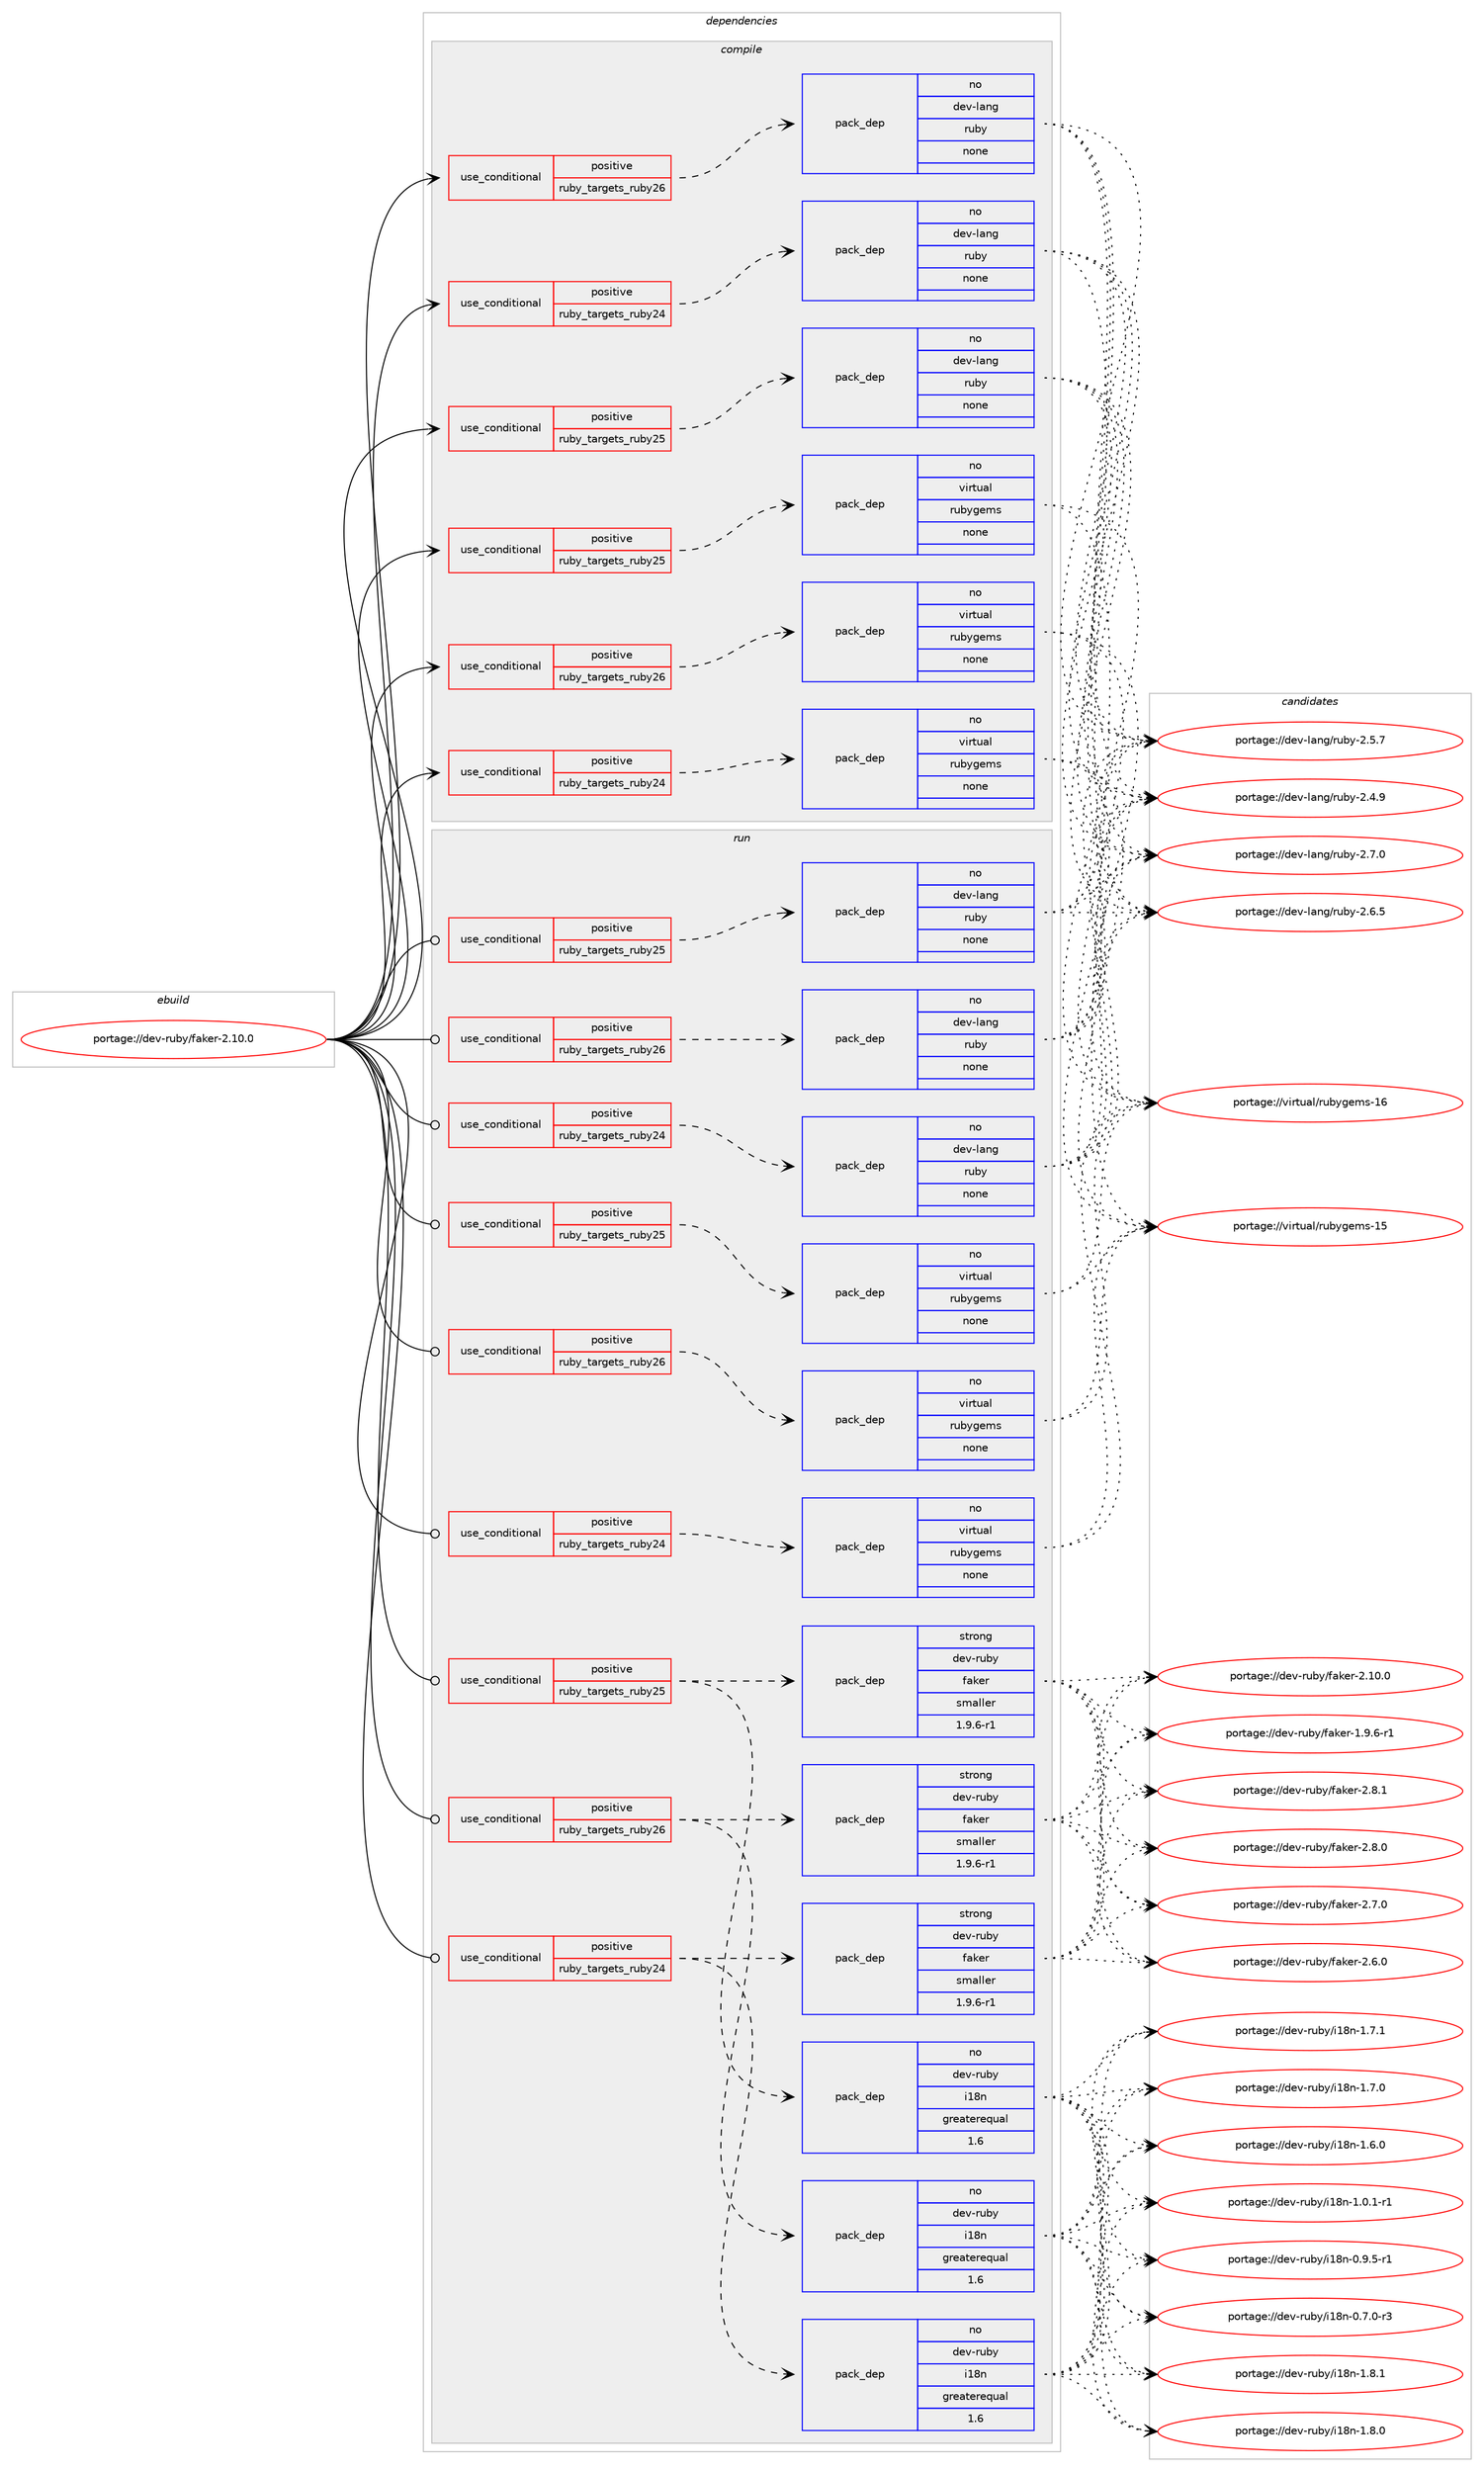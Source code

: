 digraph prolog {

# *************
# Graph options
# *************

newrank=true;
concentrate=true;
compound=true;
graph [rankdir=LR,fontname=Helvetica,fontsize=10,ranksep=1.5];#, ranksep=2.5, nodesep=0.2];
edge  [arrowhead=vee];
node  [fontname=Helvetica,fontsize=10];

# **********
# The ebuild
# **********

subgraph cluster_leftcol {
color=gray;
label=<<i>ebuild</i>>;
id [label="portage://dev-ruby/faker-2.10.0", color=red, width=4, href="../dev-ruby/faker-2.10.0.svg"];
}

# ****************
# The dependencies
# ****************

subgraph cluster_midcol {
color=gray;
label=<<i>dependencies</i>>;
subgraph cluster_compile {
fillcolor="#eeeeee";
style=filled;
label=<<i>compile</i>>;
subgraph cond87890 {
dependency357241 [label=<<TABLE BORDER="0" CELLBORDER="1" CELLSPACING="0" CELLPADDING="4"><TR><TD ROWSPAN="3" CELLPADDING="10">use_conditional</TD></TR><TR><TD>positive</TD></TR><TR><TD>ruby_targets_ruby24</TD></TR></TABLE>>, shape=none, color=red];
subgraph pack264538 {
dependency357242 [label=<<TABLE BORDER="0" CELLBORDER="1" CELLSPACING="0" CELLPADDING="4" WIDTH="220"><TR><TD ROWSPAN="6" CELLPADDING="30">pack_dep</TD></TR><TR><TD WIDTH="110">no</TD></TR><TR><TD>dev-lang</TD></TR><TR><TD>ruby</TD></TR><TR><TD>none</TD></TR><TR><TD></TD></TR></TABLE>>, shape=none, color=blue];
}
dependency357241:e -> dependency357242:w [weight=20,style="dashed",arrowhead="vee"];
}
id:e -> dependency357241:w [weight=20,style="solid",arrowhead="vee"];
subgraph cond87891 {
dependency357243 [label=<<TABLE BORDER="0" CELLBORDER="1" CELLSPACING="0" CELLPADDING="4"><TR><TD ROWSPAN="3" CELLPADDING="10">use_conditional</TD></TR><TR><TD>positive</TD></TR><TR><TD>ruby_targets_ruby24</TD></TR></TABLE>>, shape=none, color=red];
subgraph pack264539 {
dependency357244 [label=<<TABLE BORDER="0" CELLBORDER="1" CELLSPACING="0" CELLPADDING="4" WIDTH="220"><TR><TD ROWSPAN="6" CELLPADDING="30">pack_dep</TD></TR><TR><TD WIDTH="110">no</TD></TR><TR><TD>virtual</TD></TR><TR><TD>rubygems</TD></TR><TR><TD>none</TD></TR><TR><TD></TD></TR></TABLE>>, shape=none, color=blue];
}
dependency357243:e -> dependency357244:w [weight=20,style="dashed",arrowhead="vee"];
}
id:e -> dependency357243:w [weight=20,style="solid",arrowhead="vee"];
subgraph cond87892 {
dependency357245 [label=<<TABLE BORDER="0" CELLBORDER="1" CELLSPACING="0" CELLPADDING="4"><TR><TD ROWSPAN="3" CELLPADDING="10">use_conditional</TD></TR><TR><TD>positive</TD></TR><TR><TD>ruby_targets_ruby25</TD></TR></TABLE>>, shape=none, color=red];
subgraph pack264540 {
dependency357246 [label=<<TABLE BORDER="0" CELLBORDER="1" CELLSPACING="0" CELLPADDING="4" WIDTH="220"><TR><TD ROWSPAN="6" CELLPADDING="30">pack_dep</TD></TR><TR><TD WIDTH="110">no</TD></TR><TR><TD>dev-lang</TD></TR><TR><TD>ruby</TD></TR><TR><TD>none</TD></TR><TR><TD></TD></TR></TABLE>>, shape=none, color=blue];
}
dependency357245:e -> dependency357246:w [weight=20,style="dashed",arrowhead="vee"];
}
id:e -> dependency357245:w [weight=20,style="solid",arrowhead="vee"];
subgraph cond87893 {
dependency357247 [label=<<TABLE BORDER="0" CELLBORDER="1" CELLSPACING="0" CELLPADDING="4"><TR><TD ROWSPAN="3" CELLPADDING="10">use_conditional</TD></TR><TR><TD>positive</TD></TR><TR><TD>ruby_targets_ruby25</TD></TR></TABLE>>, shape=none, color=red];
subgraph pack264541 {
dependency357248 [label=<<TABLE BORDER="0" CELLBORDER="1" CELLSPACING="0" CELLPADDING="4" WIDTH="220"><TR><TD ROWSPAN="6" CELLPADDING="30">pack_dep</TD></TR><TR><TD WIDTH="110">no</TD></TR><TR><TD>virtual</TD></TR><TR><TD>rubygems</TD></TR><TR><TD>none</TD></TR><TR><TD></TD></TR></TABLE>>, shape=none, color=blue];
}
dependency357247:e -> dependency357248:w [weight=20,style="dashed",arrowhead="vee"];
}
id:e -> dependency357247:w [weight=20,style="solid",arrowhead="vee"];
subgraph cond87894 {
dependency357249 [label=<<TABLE BORDER="0" CELLBORDER="1" CELLSPACING="0" CELLPADDING="4"><TR><TD ROWSPAN="3" CELLPADDING="10">use_conditional</TD></TR><TR><TD>positive</TD></TR><TR><TD>ruby_targets_ruby26</TD></TR></TABLE>>, shape=none, color=red];
subgraph pack264542 {
dependency357250 [label=<<TABLE BORDER="0" CELLBORDER="1" CELLSPACING="0" CELLPADDING="4" WIDTH="220"><TR><TD ROWSPAN="6" CELLPADDING="30">pack_dep</TD></TR><TR><TD WIDTH="110">no</TD></TR><TR><TD>dev-lang</TD></TR><TR><TD>ruby</TD></TR><TR><TD>none</TD></TR><TR><TD></TD></TR></TABLE>>, shape=none, color=blue];
}
dependency357249:e -> dependency357250:w [weight=20,style="dashed",arrowhead="vee"];
}
id:e -> dependency357249:w [weight=20,style="solid",arrowhead="vee"];
subgraph cond87895 {
dependency357251 [label=<<TABLE BORDER="0" CELLBORDER="1" CELLSPACING="0" CELLPADDING="4"><TR><TD ROWSPAN="3" CELLPADDING="10">use_conditional</TD></TR><TR><TD>positive</TD></TR><TR><TD>ruby_targets_ruby26</TD></TR></TABLE>>, shape=none, color=red];
subgraph pack264543 {
dependency357252 [label=<<TABLE BORDER="0" CELLBORDER="1" CELLSPACING="0" CELLPADDING="4" WIDTH="220"><TR><TD ROWSPAN="6" CELLPADDING="30">pack_dep</TD></TR><TR><TD WIDTH="110">no</TD></TR><TR><TD>virtual</TD></TR><TR><TD>rubygems</TD></TR><TR><TD>none</TD></TR><TR><TD></TD></TR></TABLE>>, shape=none, color=blue];
}
dependency357251:e -> dependency357252:w [weight=20,style="dashed",arrowhead="vee"];
}
id:e -> dependency357251:w [weight=20,style="solid",arrowhead="vee"];
}
subgraph cluster_compileandrun {
fillcolor="#eeeeee";
style=filled;
label=<<i>compile and run</i>>;
}
subgraph cluster_run {
fillcolor="#eeeeee";
style=filled;
label=<<i>run</i>>;
subgraph cond87896 {
dependency357253 [label=<<TABLE BORDER="0" CELLBORDER="1" CELLSPACING="0" CELLPADDING="4"><TR><TD ROWSPAN="3" CELLPADDING="10">use_conditional</TD></TR><TR><TD>positive</TD></TR><TR><TD>ruby_targets_ruby24</TD></TR></TABLE>>, shape=none, color=red];
subgraph pack264544 {
dependency357254 [label=<<TABLE BORDER="0" CELLBORDER="1" CELLSPACING="0" CELLPADDING="4" WIDTH="220"><TR><TD ROWSPAN="6" CELLPADDING="30">pack_dep</TD></TR><TR><TD WIDTH="110">no</TD></TR><TR><TD>dev-lang</TD></TR><TR><TD>ruby</TD></TR><TR><TD>none</TD></TR><TR><TD></TD></TR></TABLE>>, shape=none, color=blue];
}
dependency357253:e -> dependency357254:w [weight=20,style="dashed",arrowhead="vee"];
}
id:e -> dependency357253:w [weight=20,style="solid",arrowhead="odot"];
subgraph cond87897 {
dependency357255 [label=<<TABLE BORDER="0" CELLBORDER="1" CELLSPACING="0" CELLPADDING="4"><TR><TD ROWSPAN="3" CELLPADDING="10">use_conditional</TD></TR><TR><TD>positive</TD></TR><TR><TD>ruby_targets_ruby24</TD></TR></TABLE>>, shape=none, color=red];
subgraph pack264545 {
dependency357256 [label=<<TABLE BORDER="0" CELLBORDER="1" CELLSPACING="0" CELLPADDING="4" WIDTH="220"><TR><TD ROWSPAN="6" CELLPADDING="30">pack_dep</TD></TR><TR><TD WIDTH="110">no</TD></TR><TR><TD>dev-ruby</TD></TR><TR><TD>i18n</TD></TR><TR><TD>greaterequal</TD></TR><TR><TD>1.6</TD></TR></TABLE>>, shape=none, color=blue];
}
dependency357255:e -> dependency357256:w [weight=20,style="dashed",arrowhead="vee"];
subgraph pack264546 {
dependency357257 [label=<<TABLE BORDER="0" CELLBORDER="1" CELLSPACING="0" CELLPADDING="4" WIDTH="220"><TR><TD ROWSPAN="6" CELLPADDING="30">pack_dep</TD></TR><TR><TD WIDTH="110">strong</TD></TR><TR><TD>dev-ruby</TD></TR><TR><TD>faker</TD></TR><TR><TD>smaller</TD></TR><TR><TD>1.9.6-r1</TD></TR></TABLE>>, shape=none, color=blue];
}
dependency357255:e -> dependency357257:w [weight=20,style="dashed",arrowhead="vee"];
}
id:e -> dependency357255:w [weight=20,style="solid",arrowhead="odot"];
subgraph cond87898 {
dependency357258 [label=<<TABLE BORDER="0" CELLBORDER="1" CELLSPACING="0" CELLPADDING="4"><TR><TD ROWSPAN="3" CELLPADDING="10">use_conditional</TD></TR><TR><TD>positive</TD></TR><TR><TD>ruby_targets_ruby24</TD></TR></TABLE>>, shape=none, color=red];
subgraph pack264547 {
dependency357259 [label=<<TABLE BORDER="0" CELLBORDER="1" CELLSPACING="0" CELLPADDING="4" WIDTH="220"><TR><TD ROWSPAN="6" CELLPADDING="30">pack_dep</TD></TR><TR><TD WIDTH="110">no</TD></TR><TR><TD>virtual</TD></TR><TR><TD>rubygems</TD></TR><TR><TD>none</TD></TR><TR><TD></TD></TR></TABLE>>, shape=none, color=blue];
}
dependency357258:e -> dependency357259:w [weight=20,style="dashed",arrowhead="vee"];
}
id:e -> dependency357258:w [weight=20,style="solid",arrowhead="odot"];
subgraph cond87899 {
dependency357260 [label=<<TABLE BORDER="0" CELLBORDER="1" CELLSPACING="0" CELLPADDING="4"><TR><TD ROWSPAN="3" CELLPADDING="10">use_conditional</TD></TR><TR><TD>positive</TD></TR><TR><TD>ruby_targets_ruby25</TD></TR></TABLE>>, shape=none, color=red];
subgraph pack264548 {
dependency357261 [label=<<TABLE BORDER="0" CELLBORDER="1" CELLSPACING="0" CELLPADDING="4" WIDTH="220"><TR><TD ROWSPAN="6" CELLPADDING="30">pack_dep</TD></TR><TR><TD WIDTH="110">no</TD></TR><TR><TD>dev-lang</TD></TR><TR><TD>ruby</TD></TR><TR><TD>none</TD></TR><TR><TD></TD></TR></TABLE>>, shape=none, color=blue];
}
dependency357260:e -> dependency357261:w [weight=20,style="dashed",arrowhead="vee"];
}
id:e -> dependency357260:w [weight=20,style="solid",arrowhead="odot"];
subgraph cond87900 {
dependency357262 [label=<<TABLE BORDER="0" CELLBORDER="1" CELLSPACING="0" CELLPADDING="4"><TR><TD ROWSPAN="3" CELLPADDING="10">use_conditional</TD></TR><TR><TD>positive</TD></TR><TR><TD>ruby_targets_ruby25</TD></TR></TABLE>>, shape=none, color=red];
subgraph pack264549 {
dependency357263 [label=<<TABLE BORDER="0" CELLBORDER="1" CELLSPACING="0" CELLPADDING="4" WIDTH="220"><TR><TD ROWSPAN="6" CELLPADDING="30">pack_dep</TD></TR><TR><TD WIDTH="110">no</TD></TR><TR><TD>dev-ruby</TD></TR><TR><TD>i18n</TD></TR><TR><TD>greaterequal</TD></TR><TR><TD>1.6</TD></TR></TABLE>>, shape=none, color=blue];
}
dependency357262:e -> dependency357263:w [weight=20,style="dashed",arrowhead="vee"];
subgraph pack264550 {
dependency357264 [label=<<TABLE BORDER="0" CELLBORDER="1" CELLSPACING="0" CELLPADDING="4" WIDTH="220"><TR><TD ROWSPAN="6" CELLPADDING="30">pack_dep</TD></TR><TR><TD WIDTH="110">strong</TD></TR><TR><TD>dev-ruby</TD></TR><TR><TD>faker</TD></TR><TR><TD>smaller</TD></TR><TR><TD>1.9.6-r1</TD></TR></TABLE>>, shape=none, color=blue];
}
dependency357262:e -> dependency357264:w [weight=20,style="dashed",arrowhead="vee"];
}
id:e -> dependency357262:w [weight=20,style="solid",arrowhead="odot"];
subgraph cond87901 {
dependency357265 [label=<<TABLE BORDER="0" CELLBORDER="1" CELLSPACING="0" CELLPADDING="4"><TR><TD ROWSPAN="3" CELLPADDING="10">use_conditional</TD></TR><TR><TD>positive</TD></TR><TR><TD>ruby_targets_ruby25</TD></TR></TABLE>>, shape=none, color=red];
subgraph pack264551 {
dependency357266 [label=<<TABLE BORDER="0" CELLBORDER="1" CELLSPACING="0" CELLPADDING="4" WIDTH="220"><TR><TD ROWSPAN="6" CELLPADDING="30">pack_dep</TD></TR><TR><TD WIDTH="110">no</TD></TR><TR><TD>virtual</TD></TR><TR><TD>rubygems</TD></TR><TR><TD>none</TD></TR><TR><TD></TD></TR></TABLE>>, shape=none, color=blue];
}
dependency357265:e -> dependency357266:w [weight=20,style="dashed",arrowhead="vee"];
}
id:e -> dependency357265:w [weight=20,style="solid",arrowhead="odot"];
subgraph cond87902 {
dependency357267 [label=<<TABLE BORDER="0" CELLBORDER="1" CELLSPACING="0" CELLPADDING="4"><TR><TD ROWSPAN="3" CELLPADDING="10">use_conditional</TD></TR><TR><TD>positive</TD></TR><TR><TD>ruby_targets_ruby26</TD></TR></TABLE>>, shape=none, color=red];
subgraph pack264552 {
dependency357268 [label=<<TABLE BORDER="0" CELLBORDER="1" CELLSPACING="0" CELLPADDING="4" WIDTH="220"><TR><TD ROWSPAN="6" CELLPADDING="30">pack_dep</TD></TR><TR><TD WIDTH="110">no</TD></TR><TR><TD>dev-lang</TD></TR><TR><TD>ruby</TD></TR><TR><TD>none</TD></TR><TR><TD></TD></TR></TABLE>>, shape=none, color=blue];
}
dependency357267:e -> dependency357268:w [weight=20,style="dashed",arrowhead="vee"];
}
id:e -> dependency357267:w [weight=20,style="solid",arrowhead="odot"];
subgraph cond87903 {
dependency357269 [label=<<TABLE BORDER="0" CELLBORDER="1" CELLSPACING="0" CELLPADDING="4"><TR><TD ROWSPAN="3" CELLPADDING="10">use_conditional</TD></TR><TR><TD>positive</TD></TR><TR><TD>ruby_targets_ruby26</TD></TR></TABLE>>, shape=none, color=red];
subgraph pack264553 {
dependency357270 [label=<<TABLE BORDER="0" CELLBORDER="1" CELLSPACING="0" CELLPADDING="4" WIDTH="220"><TR><TD ROWSPAN="6" CELLPADDING="30">pack_dep</TD></TR><TR><TD WIDTH="110">no</TD></TR><TR><TD>dev-ruby</TD></TR><TR><TD>i18n</TD></TR><TR><TD>greaterequal</TD></TR><TR><TD>1.6</TD></TR></TABLE>>, shape=none, color=blue];
}
dependency357269:e -> dependency357270:w [weight=20,style="dashed",arrowhead="vee"];
subgraph pack264554 {
dependency357271 [label=<<TABLE BORDER="0" CELLBORDER="1" CELLSPACING="0" CELLPADDING="4" WIDTH="220"><TR><TD ROWSPAN="6" CELLPADDING="30">pack_dep</TD></TR><TR><TD WIDTH="110">strong</TD></TR><TR><TD>dev-ruby</TD></TR><TR><TD>faker</TD></TR><TR><TD>smaller</TD></TR><TR><TD>1.9.6-r1</TD></TR></TABLE>>, shape=none, color=blue];
}
dependency357269:e -> dependency357271:w [weight=20,style="dashed",arrowhead="vee"];
}
id:e -> dependency357269:w [weight=20,style="solid",arrowhead="odot"];
subgraph cond87904 {
dependency357272 [label=<<TABLE BORDER="0" CELLBORDER="1" CELLSPACING="0" CELLPADDING="4"><TR><TD ROWSPAN="3" CELLPADDING="10">use_conditional</TD></TR><TR><TD>positive</TD></TR><TR><TD>ruby_targets_ruby26</TD></TR></TABLE>>, shape=none, color=red];
subgraph pack264555 {
dependency357273 [label=<<TABLE BORDER="0" CELLBORDER="1" CELLSPACING="0" CELLPADDING="4" WIDTH="220"><TR><TD ROWSPAN="6" CELLPADDING="30">pack_dep</TD></TR><TR><TD WIDTH="110">no</TD></TR><TR><TD>virtual</TD></TR><TR><TD>rubygems</TD></TR><TR><TD>none</TD></TR><TR><TD></TD></TR></TABLE>>, shape=none, color=blue];
}
dependency357272:e -> dependency357273:w [weight=20,style="dashed",arrowhead="vee"];
}
id:e -> dependency357272:w [weight=20,style="solid",arrowhead="odot"];
}
}

# **************
# The candidates
# **************

subgraph cluster_choices {
rank=same;
color=gray;
label=<<i>candidates</i>>;

subgraph choice264538 {
color=black;
nodesep=1;
choice10010111845108971101034711411798121455046554648 [label="portage://dev-lang/ruby-2.7.0", color=red, width=4,href="../dev-lang/ruby-2.7.0.svg"];
choice10010111845108971101034711411798121455046544653 [label="portage://dev-lang/ruby-2.6.5", color=red, width=4,href="../dev-lang/ruby-2.6.5.svg"];
choice10010111845108971101034711411798121455046534655 [label="portage://dev-lang/ruby-2.5.7", color=red, width=4,href="../dev-lang/ruby-2.5.7.svg"];
choice10010111845108971101034711411798121455046524657 [label="portage://dev-lang/ruby-2.4.9", color=red, width=4,href="../dev-lang/ruby-2.4.9.svg"];
dependency357242:e -> choice10010111845108971101034711411798121455046554648:w [style=dotted,weight="100"];
dependency357242:e -> choice10010111845108971101034711411798121455046544653:w [style=dotted,weight="100"];
dependency357242:e -> choice10010111845108971101034711411798121455046534655:w [style=dotted,weight="100"];
dependency357242:e -> choice10010111845108971101034711411798121455046524657:w [style=dotted,weight="100"];
}
subgraph choice264539 {
color=black;
nodesep=1;
choice118105114116117971084711411798121103101109115454954 [label="portage://virtual/rubygems-16", color=red, width=4,href="../virtual/rubygems-16.svg"];
choice118105114116117971084711411798121103101109115454953 [label="portage://virtual/rubygems-15", color=red, width=4,href="../virtual/rubygems-15.svg"];
dependency357244:e -> choice118105114116117971084711411798121103101109115454954:w [style=dotted,weight="100"];
dependency357244:e -> choice118105114116117971084711411798121103101109115454953:w [style=dotted,weight="100"];
}
subgraph choice264540 {
color=black;
nodesep=1;
choice10010111845108971101034711411798121455046554648 [label="portage://dev-lang/ruby-2.7.0", color=red, width=4,href="../dev-lang/ruby-2.7.0.svg"];
choice10010111845108971101034711411798121455046544653 [label="portage://dev-lang/ruby-2.6.5", color=red, width=4,href="../dev-lang/ruby-2.6.5.svg"];
choice10010111845108971101034711411798121455046534655 [label="portage://dev-lang/ruby-2.5.7", color=red, width=4,href="../dev-lang/ruby-2.5.7.svg"];
choice10010111845108971101034711411798121455046524657 [label="portage://dev-lang/ruby-2.4.9", color=red, width=4,href="../dev-lang/ruby-2.4.9.svg"];
dependency357246:e -> choice10010111845108971101034711411798121455046554648:w [style=dotted,weight="100"];
dependency357246:e -> choice10010111845108971101034711411798121455046544653:w [style=dotted,weight="100"];
dependency357246:e -> choice10010111845108971101034711411798121455046534655:w [style=dotted,weight="100"];
dependency357246:e -> choice10010111845108971101034711411798121455046524657:w [style=dotted,weight="100"];
}
subgraph choice264541 {
color=black;
nodesep=1;
choice118105114116117971084711411798121103101109115454954 [label="portage://virtual/rubygems-16", color=red, width=4,href="../virtual/rubygems-16.svg"];
choice118105114116117971084711411798121103101109115454953 [label="portage://virtual/rubygems-15", color=red, width=4,href="../virtual/rubygems-15.svg"];
dependency357248:e -> choice118105114116117971084711411798121103101109115454954:w [style=dotted,weight="100"];
dependency357248:e -> choice118105114116117971084711411798121103101109115454953:w [style=dotted,weight="100"];
}
subgraph choice264542 {
color=black;
nodesep=1;
choice10010111845108971101034711411798121455046554648 [label="portage://dev-lang/ruby-2.7.0", color=red, width=4,href="../dev-lang/ruby-2.7.0.svg"];
choice10010111845108971101034711411798121455046544653 [label="portage://dev-lang/ruby-2.6.5", color=red, width=4,href="../dev-lang/ruby-2.6.5.svg"];
choice10010111845108971101034711411798121455046534655 [label="portage://dev-lang/ruby-2.5.7", color=red, width=4,href="../dev-lang/ruby-2.5.7.svg"];
choice10010111845108971101034711411798121455046524657 [label="portage://dev-lang/ruby-2.4.9", color=red, width=4,href="../dev-lang/ruby-2.4.9.svg"];
dependency357250:e -> choice10010111845108971101034711411798121455046554648:w [style=dotted,weight="100"];
dependency357250:e -> choice10010111845108971101034711411798121455046544653:w [style=dotted,weight="100"];
dependency357250:e -> choice10010111845108971101034711411798121455046534655:w [style=dotted,weight="100"];
dependency357250:e -> choice10010111845108971101034711411798121455046524657:w [style=dotted,weight="100"];
}
subgraph choice264543 {
color=black;
nodesep=1;
choice118105114116117971084711411798121103101109115454954 [label="portage://virtual/rubygems-16", color=red, width=4,href="../virtual/rubygems-16.svg"];
choice118105114116117971084711411798121103101109115454953 [label="portage://virtual/rubygems-15", color=red, width=4,href="../virtual/rubygems-15.svg"];
dependency357252:e -> choice118105114116117971084711411798121103101109115454954:w [style=dotted,weight="100"];
dependency357252:e -> choice118105114116117971084711411798121103101109115454953:w [style=dotted,weight="100"];
}
subgraph choice264544 {
color=black;
nodesep=1;
choice10010111845108971101034711411798121455046554648 [label="portage://dev-lang/ruby-2.7.0", color=red, width=4,href="../dev-lang/ruby-2.7.0.svg"];
choice10010111845108971101034711411798121455046544653 [label="portage://dev-lang/ruby-2.6.5", color=red, width=4,href="../dev-lang/ruby-2.6.5.svg"];
choice10010111845108971101034711411798121455046534655 [label="portage://dev-lang/ruby-2.5.7", color=red, width=4,href="../dev-lang/ruby-2.5.7.svg"];
choice10010111845108971101034711411798121455046524657 [label="portage://dev-lang/ruby-2.4.9", color=red, width=4,href="../dev-lang/ruby-2.4.9.svg"];
dependency357254:e -> choice10010111845108971101034711411798121455046554648:w [style=dotted,weight="100"];
dependency357254:e -> choice10010111845108971101034711411798121455046544653:w [style=dotted,weight="100"];
dependency357254:e -> choice10010111845108971101034711411798121455046534655:w [style=dotted,weight="100"];
dependency357254:e -> choice10010111845108971101034711411798121455046524657:w [style=dotted,weight="100"];
}
subgraph choice264545 {
color=black;
nodesep=1;
choice1001011184511411798121471054956110454946564649 [label="portage://dev-ruby/i18n-1.8.1", color=red, width=4,href="../dev-ruby/i18n-1.8.1.svg"];
choice1001011184511411798121471054956110454946564648 [label="portage://dev-ruby/i18n-1.8.0", color=red, width=4,href="../dev-ruby/i18n-1.8.0.svg"];
choice1001011184511411798121471054956110454946554649 [label="portage://dev-ruby/i18n-1.7.1", color=red, width=4,href="../dev-ruby/i18n-1.7.1.svg"];
choice1001011184511411798121471054956110454946554648 [label="portage://dev-ruby/i18n-1.7.0", color=red, width=4,href="../dev-ruby/i18n-1.7.0.svg"];
choice1001011184511411798121471054956110454946544648 [label="portage://dev-ruby/i18n-1.6.0", color=red, width=4,href="../dev-ruby/i18n-1.6.0.svg"];
choice10010111845114117981214710549561104549464846494511449 [label="portage://dev-ruby/i18n-1.0.1-r1", color=red, width=4,href="../dev-ruby/i18n-1.0.1-r1.svg"];
choice10010111845114117981214710549561104548465746534511449 [label="portage://dev-ruby/i18n-0.9.5-r1", color=red, width=4,href="../dev-ruby/i18n-0.9.5-r1.svg"];
choice10010111845114117981214710549561104548465546484511451 [label="portage://dev-ruby/i18n-0.7.0-r3", color=red, width=4,href="../dev-ruby/i18n-0.7.0-r3.svg"];
dependency357256:e -> choice1001011184511411798121471054956110454946564649:w [style=dotted,weight="100"];
dependency357256:e -> choice1001011184511411798121471054956110454946564648:w [style=dotted,weight="100"];
dependency357256:e -> choice1001011184511411798121471054956110454946554649:w [style=dotted,weight="100"];
dependency357256:e -> choice1001011184511411798121471054956110454946554648:w [style=dotted,weight="100"];
dependency357256:e -> choice1001011184511411798121471054956110454946544648:w [style=dotted,weight="100"];
dependency357256:e -> choice10010111845114117981214710549561104549464846494511449:w [style=dotted,weight="100"];
dependency357256:e -> choice10010111845114117981214710549561104548465746534511449:w [style=dotted,weight="100"];
dependency357256:e -> choice10010111845114117981214710549561104548465546484511451:w [style=dotted,weight="100"];
}
subgraph choice264546 {
color=black;
nodesep=1;
choice10010111845114117981214710297107101114455046564649 [label="portage://dev-ruby/faker-2.8.1", color=red, width=4,href="../dev-ruby/faker-2.8.1.svg"];
choice10010111845114117981214710297107101114455046564648 [label="portage://dev-ruby/faker-2.8.0", color=red, width=4,href="../dev-ruby/faker-2.8.0.svg"];
choice10010111845114117981214710297107101114455046554648 [label="portage://dev-ruby/faker-2.7.0", color=red, width=4,href="../dev-ruby/faker-2.7.0.svg"];
choice10010111845114117981214710297107101114455046544648 [label="portage://dev-ruby/faker-2.6.0", color=red, width=4,href="../dev-ruby/faker-2.6.0.svg"];
choice1001011184511411798121471029710710111445504649484648 [label="portage://dev-ruby/faker-2.10.0", color=red, width=4,href="../dev-ruby/faker-2.10.0.svg"];
choice100101118451141179812147102971071011144549465746544511449 [label="portage://dev-ruby/faker-1.9.6-r1", color=red, width=4,href="../dev-ruby/faker-1.9.6-r1.svg"];
dependency357257:e -> choice10010111845114117981214710297107101114455046564649:w [style=dotted,weight="100"];
dependency357257:e -> choice10010111845114117981214710297107101114455046564648:w [style=dotted,weight="100"];
dependency357257:e -> choice10010111845114117981214710297107101114455046554648:w [style=dotted,weight="100"];
dependency357257:e -> choice10010111845114117981214710297107101114455046544648:w [style=dotted,weight="100"];
dependency357257:e -> choice1001011184511411798121471029710710111445504649484648:w [style=dotted,weight="100"];
dependency357257:e -> choice100101118451141179812147102971071011144549465746544511449:w [style=dotted,weight="100"];
}
subgraph choice264547 {
color=black;
nodesep=1;
choice118105114116117971084711411798121103101109115454954 [label="portage://virtual/rubygems-16", color=red, width=4,href="../virtual/rubygems-16.svg"];
choice118105114116117971084711411798121103101109115454953 [label="portage://virtual/rubygems-15", color=red, width=4,href="../virtual/rubygems-15.svg"];
dependency357259:e -> choice118105114116117971084711411798121103101109115454954:w [style=dotted,weight="100"];
dependency357259:e -> choice118105114116117971084711411798121103101109115454953:w [style=dotted,weight="100"];
}
subgraph choice264548 {
color=black;
nodesep=1;
choice10010111845108971101034711411798121455046554648 [label="portage://dev-lang/ruby-2.7.0", color=red, width=4,href="../dev-lang/ruby-2.7.0.svg"];
choice10010111845108971101034711411798121455046544653 [label="portage://dev-lang/ruby-2.6.5", color=red, width=4,href="../dev-lang/ruby-2.6.5.svg"];
choice10010111845108971101034711411798121455046534655 [label="portage://dev-lang/ruby-2.5.7", color=red, width=4,href="../dev-lang/ruby-2.5.7.svg"];
choice10010111845108971101034711411798121455046524657 [label="portage://dev-lang/ruby-2.4.9", color=red, width=4,href="../dev-lang/ruby-2.4.9.svg"];
dependency357261:e -> choice10010111845108971101034711411798121455046554648:w [style=dotted,weight="100"];
dependency357261:e -> choice10010111845108971101034711411798121455046544653:w [style=dotted,weight="100"];
dependency357261:e -> choice10010111845108971101034711411798121455046534655:w [style=dotted,weight="100"];
dependency357261:e -> choice10010111845108971101034711411798121455046524657:w [style=dotted,weight="100"];
}
subgraph choice264549 {
color=black;
nodesep=1;
choice1001011184511411798121471054956110454946564649 [label="portage://dev-ruby/i18n-1.8.1", color=red, width=4,href="../dev-ruby/i18n-1.8.1.svg"];
choice1001011184511411798121471054956110454946564648 [label="portage://dev-ruby/i18n-1.8.0", color=red, width=4,href="../dev-ruby/i18n-1.8.0.svg"];
choice1001011184511411798121471054956110454946554649 [label="portage://dev-ruby/i18n-1.7.1", color=red, width=4,href="../dev-ruby/i18n-1.7.1.svg"];
choice1001011184511411798121471054956110454946554648 [label="portage://dev-ruby/i18n-1.7.0", color=red, width=4,href="../dev-ruby/i18n-1.7.0.svg"];
choice1001011184511411798121471054956110454946544648 [label="portage://dev-ruby/i18n-1.6.0", color=red, width=4,href="../dev-ruby/i18n-1.6.0.svg"];
choice10010111845114117981214710549561104549464846494511449 [label="portage://dev-ruby/i18n-1.0.1-r1", color=red, width=4,href="../dev-ruby/i18n-1.0.1-r1.svg"];
choice10010111845114117981214710549561104548465746534511449 [label="portage://dev-ruby/i18n-0.9.5-r1", color=red, width=4,href="../dev-ruby/i18n-0.9.5-r1.svg"];
choice10010111845114117981214710549561104548465546484511451 [label="portage://dev-ruby/i18n-0.7.0-r3", color=red, width=4,href="../dev-ruby/i18n-0.7.0-r3.svg"];
dependency357263:e -> choice1001011184511411798121471054956110454946564649:w [style=dotted,weight="100"];
dependency357263:e -> choice1001011184511411798121471054956110454946564648:w [style=dotted,weight="100"];
dependency357263:e -> choice1001011184511411798121471054956110454946554649:w [style=dotted,weight="100"];
dependency357263:e -> choice1001011184511411798121471054956110454946554648:w [style=dotted,weight="100"];
dependency357263:e -> choice1001011184511411798121471054956110454946544648:w [style=dotted,weight="100"];
dependency357263:e -> choice10010111845114117981214710549561104549464846494511449:w [style=dotted,weight="100"];
dependency357263:e -> choice10010111845114117981214710549561104548465746534511449:w [style=dotted,weight="100"];
dependency357263:e -> choice10010111845114117981214710549561104548465546484511451:w [style=dotted,weight="100"];
}
subgraph choice264550 {
color=black;
nodesep=1;
choice10010111845114117981214710297107101114455046564649 [label="portage://dev-ruby/faker-2.8.1", color=red, width=4,href="../dev-ruby/faker-2.8.1.svg"];
choice10010111845114117981214710297107101114455046564648 [label="portage://dev-ruby/faker-2.8.0", color=red, width=4,href="../dev-ruby/faker-2.8.0.svg"];
choice10010111845114117981214710297107101114455046554648 [label="portage://dev-ruby/faker-2.7.0", color=red, width=4,href="../dev-ruby/faker-2.7.0.svg"];
choice10010111845114117981214710297107101114455046544648 [label="portage://dev-ruby/faker-2.6.0", color=red, width=4,href="../dev-ruby/faker-2.6.0.svg"];
choice1001011184511411798121471029710710111445504649484648 [label="portage://dev-ruby/faker-2.10.0", color=red, width=4,href="../dev-ruby/faker-2.10.0.svg"];
choice100101118451141179812147102971071011144549465746544511449 [label="portage://dev-ruby/faker-1.9.6-r1", color=red, width=4,href="../dev-ruby/faker-1.9.6-r1.svg"];
dependency357264:e -> choice10010111845114117981214710297107101114455046564649:w [style=dotted,weight="100"];
dependency357264:e -> choice10010111845114117981214710297107101114455046564648:w [style=dotted,weight="100"];
dependency357264:e -> choice10010111845114117981214710297107101114455046554648:w [style=dotted,weight="100"];
dependency357264:e -> choice10010111845114117981214710297107101114455046544648:w [style=dotted,weight="100"];
dependency357264:e -> choice1001011184511411798121471029710710111445504649484648:w [style=dotted,weight="100"];
dependency357264:e -> choice100101118451141179812147102971071011144549465746544511449:w [style=dotted,weight="100"];
}
subgraph choice264551 {
color=black;
nodesep=1;
choice118105114116117971084711411798121103101109115454954 [label="portage://virtual/rubygems-16", color=red, width=4,href="../virtual/rubygems-16.svg"];
choice118105114116117971084711411798121103101109115454953 [label="portage://virtual/rubygems-15", color=red, width=4,href="../virtual/rubygems-15.svg"];
dependency357266:e -> choice118105114116117971084711411798121103101109115454954:w [style=dotted,weight="100"];
dependency357266:e -> choice118105114116117971084711411798121103101109115454953:w [style=dotted,weight="100"];
}
subgraph choice264552 {
color=black;
nodesep=1;
choice10010111845108971101034711411798121455046554648 [label="portage://dev-lang/ruby-2.7.0", color=red, width=4,href="../dev-lang/ruby-2.7.0.svg"];
choice10010111845108971101034711411798121455046544653 [label="portage://dev-lang/ruby-2.6.5", color=red, width=4,href="../dev-lang/ruby-2.6.5.svg"];
choice10010111845108971101034711411798121455046534655 [label="portage://dev-lang/ruby-2.5.7", color=red, width=4,href="../dev-lang/ruby-2.5.7.svg"];
choice10010111845108971101034711411798121455046524657 [label="portage://dev-lang/ruby-2.4.9", color=red, width=4,href="../dev-lang/ruby-2.4.9.svg"];
dependency357268:e -> choice10010111845108971101034711411798121455046554648:w [style=dotted,weight="100"];
dependency357268:e -> choice10010111845108971101034711411798121455046544653:w [style=dotted,weight="100"];
dependency357268:e -> choice10010111845108971101034711411798121455046534655:w [style=dotted,weight="100"];
dependency357268:e -> choice10010111845108971101034711411798121455046524657:w [style=dotted,weight="100"];
}
subgraph choice264553 {
color=black;
nodesep=1;
choice1001011184511411798121471054956110454946564649 [label="portage://dev-ruby/i18n-1.8.1", color=red, width=4,href="../dev-ruby/i18n-1.8.1.svg"];
choice1001011184511411798121471054956110454946564648 [label="portage://dev-ruby/i18n-1.8.0", color=red, width=4,href="../dev-ruby/i18n-1.8.0.svg"];
choice1001011184511411798121471054956110454946554649 [label="portage://dev-ruby/i18n-1.7.1", color=red, width=4,href="../dev-ruby/i18n-1.7.1.svg"];
choice1001011184511411798121471054956110454946554648 [label="portage://dev-ruby/i18n-1.7.0", color=red, width=4,href="../dev-ruby/i18n-1.7.0.svg"];
choice1001011184511411798121471054956110454946544648 [label="portage://dev-ruby/i18n-1.6.0", color=red, width=4,href="../dev-ruby/i18n-1.6.0.svg"];
choice10010111845114117981214710549561104549464846494511449 [label="portage://dev-ruby/i18n-1.0.1-r1", color=red, width=4,href="../dev-ruby/i18n-1.0.1-r1.svg"];
choice10010111845114117981214710549561104548465746534511449 [label="portage://dev-ruby/i18n-0.9.5-r1", color=red, width=4,href="../dev-ruby/i18n-0.9.5-r1.svg"];
choice10010111845114117981214710549561104548465546484511451 [label="portage://dev-ruby/i18n-0.7.0-r3", color=red, width=4,href="../dev-ruby/i18n-0.7.0-r3.svg"];
dependency357270:e -> choice1001011184511411798121471054956110454946564649:w [style=dotted,weight="100"];
dependency357270:e -> choice1001011184511411798121471054956110454946564648:w [style=dotted,weight="100"];
dependency357270:e -> choice1001011184511411798121471054956110454946554649:w [style=dotted,weight="100"];
dependency357270:e -> choice1001011184511411798121471054956110454946554648:w [style=dotted,weight="100"];
dependency357270:e -> choice1001011184511411798121471054956110454946544648:w [style=dotted,weight="100"];
dependency357270:e -> choice10010111845114117981214710549561104549464846494511449:w [style=dotted,weight="100"];
dependency357270:e -> choice10010111845114117981214710549561104548465746534511449:w [style=dotted,weight="100"];
dependency357270:e -> choice10010111845114117981214710549561104548465546484511451:w [style=dotted,weight="100"];
}
subgraph choice264554 {
color=black;
nodesep=1;
choice10010111845114117981214710297107101114455046564649 [label="portage://dev-ruby/faker-2.8.1", color=red, width=4,href="../dev-ruby/faker-2.8.1.svg"];
choice10010111845114117981214710297107101114455046564648 [label="portage://dev-ruby/faker-2.8.0", color=red, width=4,href="../dev-ruby/faker-2.8.0.svg"];
choice10010111845114117981214710297107101114455046554648 [label="portage://dev-ruby/faker-2.7.0", color=red, width=4,href="../dev-ruby/faker-2.7.0.svg"];
choice10010111845114117981214710297107101114455046544648 [label="portage://dev-ruby/faker-2.6.0", color=red, width=4,href="../dev-ruby/faker-2.6.0.svg"];
choice1001011184511411798121471029710710111445504649484648 [label="portage://dev-ruby/faker-2.10.0", color=red, width=4,href="../dev-ruby/faker-2.10.0.svg"];
choice100101118451141179812147102971071011144549465746544511449 [label="portage://dev-ruby/faker-1.9.6-r1", color=red, width=4,href="../dev-ruby/faker-1.9.6-r1.svg"];
dependency357271:e -> choice10010111845114117981214710297107101114455046564649:w [style=dotted,weight="100"];
dependency357271:e -> choice10010111845114117981214710297107101114455046564648:w [style=dotted,weight="100"];
dependency357271:e -> choice10010111845114117981214710297107101114455046554648:w [style=dotted,weight="100"];
dependency357271:e -> choice10010111845114117981214710297107101114455046544648:w [style=dotted,weight="100"];
dependency357271:e -> choice1001011184511411798121471029710710111445504649484648:w [style=dotted,weight="100"];
dependency357271:e -> choice100101118451141179812147102971071011144549465746544511449:w [style=dotted,weight="100"];
}
subgraph choice264555 {
color=black;
nodesep=1;
choice118105114116117971084711411798121103101109115454954 [label="portage://virtual/rubygems-16", color=red, width=4,href="../virtual/rubygems-16.svg"];
choice118105114116117971084711411798121103101109115454953 [label="portage://virtual/rubygems-15", color=red, width=4,href="../virtual/rubygems-15.svg"];
dependency357273:e -> choice118105114116117971084711411798121103101109115454954:w [style=dotted,weight="100"];
dependency357273:e -> choice118105114116117971084711411798121103101109115454953:w [style=dotted,weight="100"];
}
}

}
